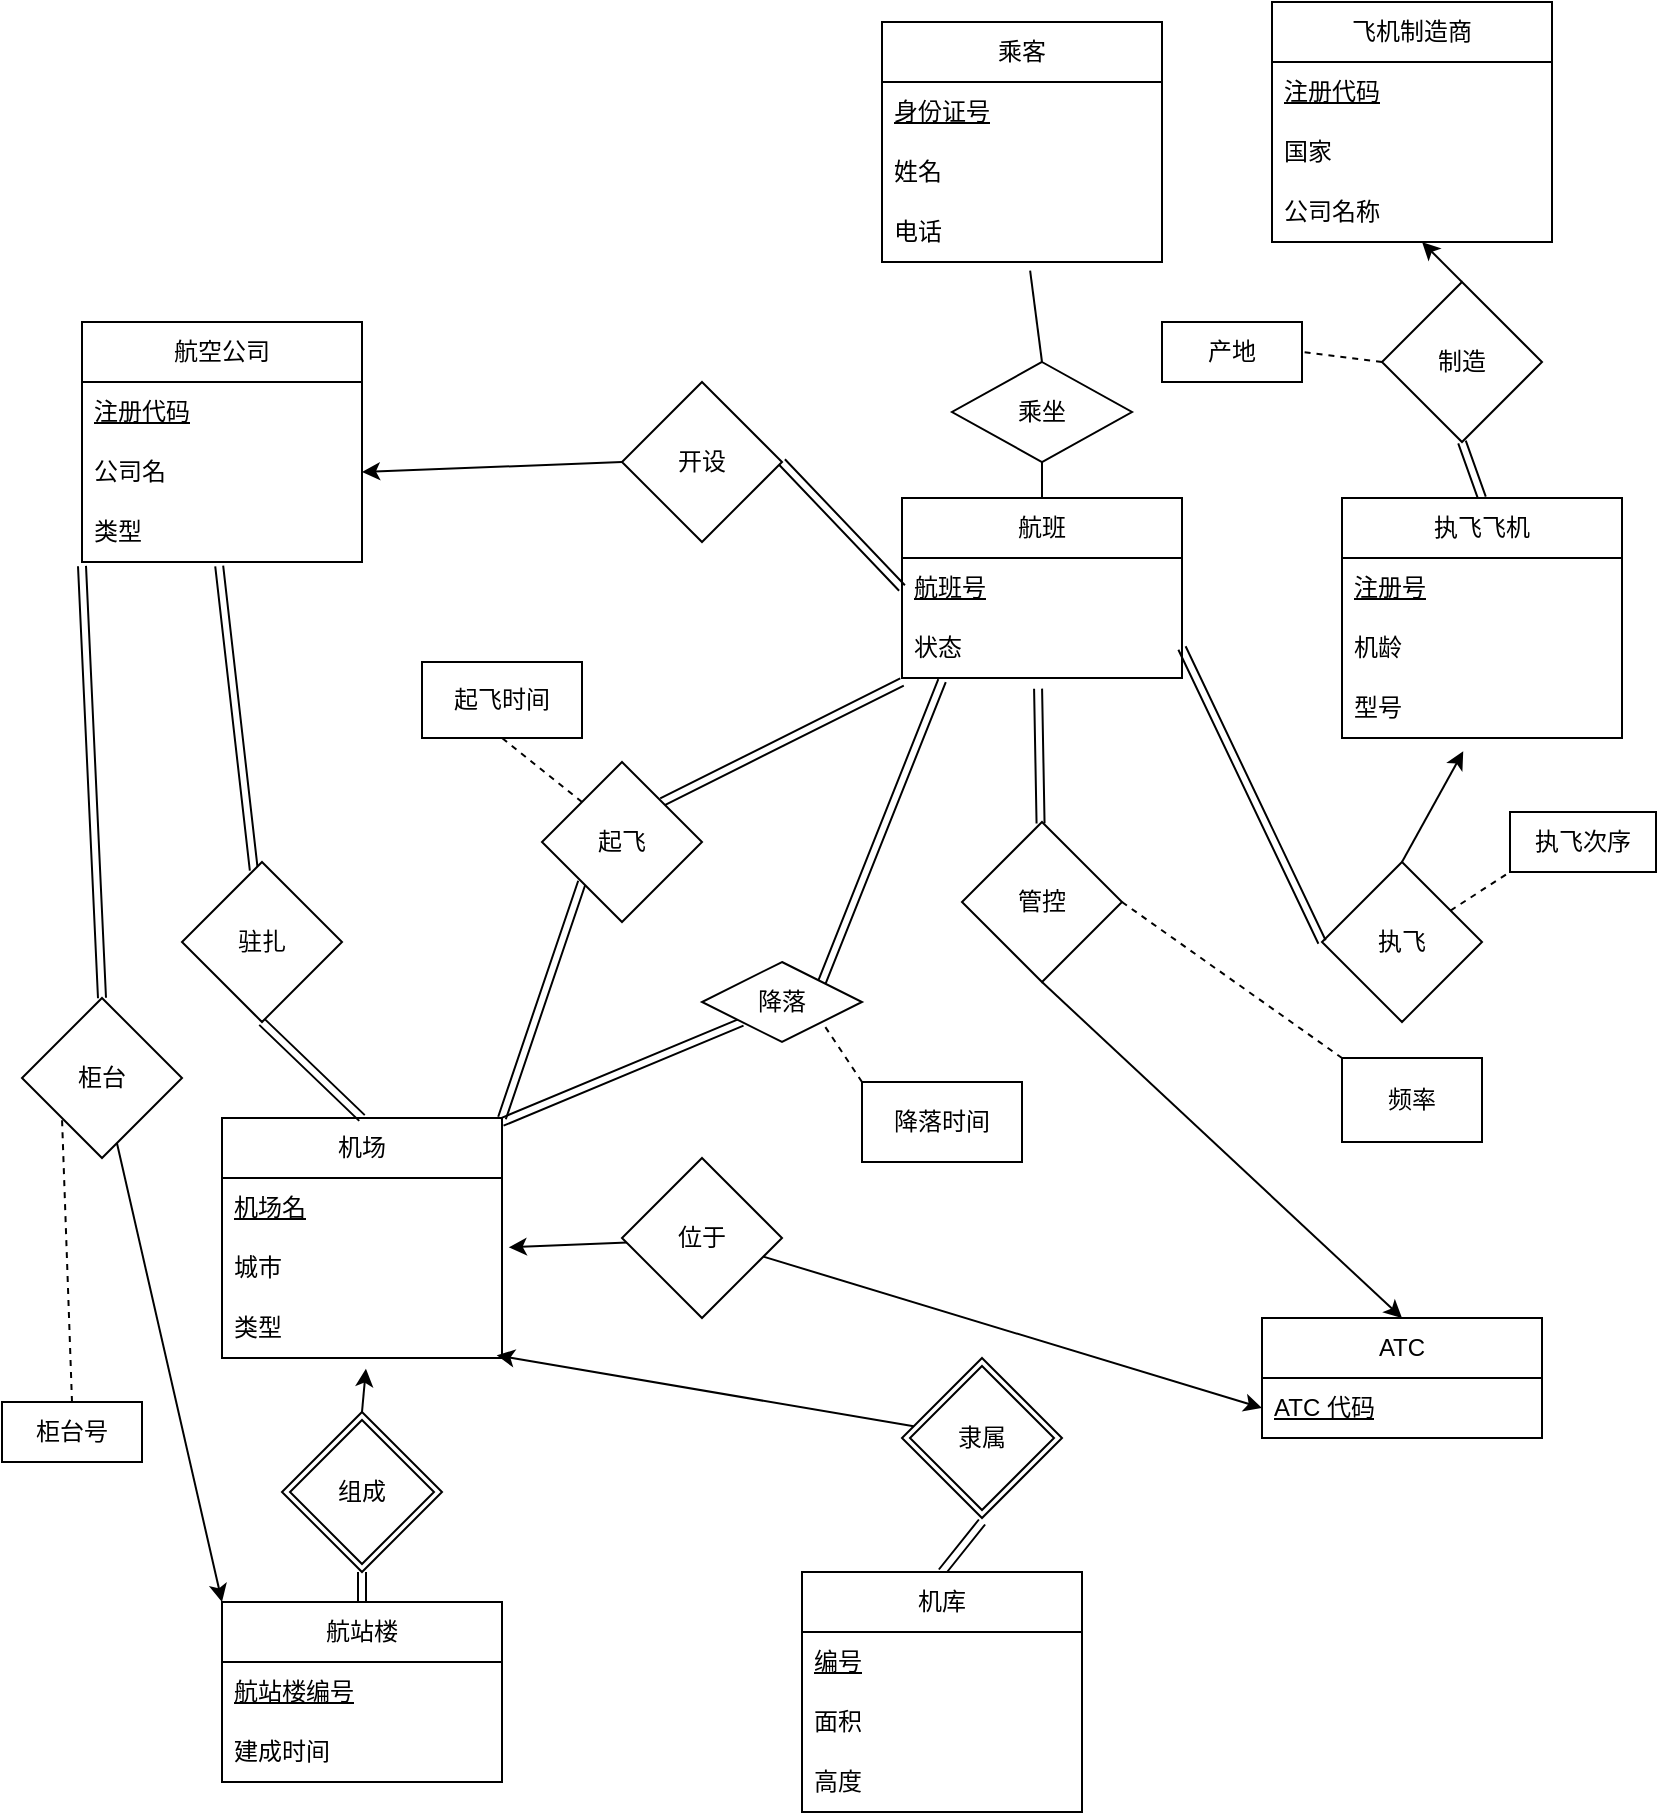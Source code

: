 <mxfile>
    <diagram id="ReE-vvX8GHjKJmfeZAvT" name="第 1 页">
        <mxGraphModel dx="1738" dy="811" grid="1" gridSize="10" guides="1" tooltips="1" connect="1" arrows="0" fold="1" page="1" pageScale="1" pageWidth="827" pageHeight="1169" math="0" shadow="0">
            <root>
                <mxCell id="0"/>
                <mxCell id="1" parent="0"/>
                <mxCell id="2" value="航空公司" style="swimlane;fontStyle=0;childLayout=stackLayout;horizontal=1;startSize=30;horizontalStack=0;resizeParent=1;resizeParentMax=0;resizeLast=0;collapsible=1;marginBottom=0;whiteSpace=wrap;html=1;" parent="1" vertex="1">
                    <mxGeometry x="40" y="200" width="140" height="120" as="geometry"/>
                </mxCell>
                <mxCell id="3" value="&lt;u&gt;注册代码&lt;/u&gt;" style="text;strokeColor=none;fillColor=none;align=left;verticalAlign=middle;spacingLeft=4;spacingRight=4;overflow=hidden;points=[[0,0.5],[1,0.5]];portConstraint=eastwest;rotatable=0;whiteSpace=wrap;html=1;" parent="2" vertex="1">
                    <mxGeometry y="30" width="140" height="30" as="geometry"/>
                </mxCell>
                <mxCell id="4" value="公司名" style="text;strokeColor=none;fillColor=none;align=left;verticalAlign=middle;spacingLeft=4;spacingRight=4;overflow=hidden;points=[[0,0.5],[1,0.5]];portConstraint=eastwest;rotatable=0;whiteSpace=wrap;html=1;" parent="2" vertex="1">
                    <mxGeometry y="60" width="140" height="30" as="geometry"/>
                </mxCell>
                <mxCell id="5" value="类型" style="text;strokeColor=none;fillColor=none;align=left;verticalAlign=middle;spacingLeft=4;spacingRight=4;overflow=hidden;points=[[0,0.5],[1,0.5]];portConstraint=eastwest;rotatable=0;whiteSpace=wrap;html=1;" parent="2" vertex="1">
                    <mxGeometry y="90" width="140" height="30" as="geometry"/>
                </mxCell>
                <mxCell id="6" value="航班" style="swimlane;fontStyle=0;childLayout=stackLayout;horizontal=1;startSize=30;horizontalStack=0;resizeParent=1;resizeParentMax=0;resizeLast=0;collapsible=1;marginBottom=0;whiteSpace=wrap;html=1;" parent="1" vertex="1">
                    <mxGeometry x="450" y="288" width="140" height="90" as="geometry"/>
                </mxCell>
                <mxCell id="7" value="&lt;u&gt;航班号&lt;/u&gt;" style="text;strokeColor=none;fillColor=none;align=left;verticalAlign=middle;spacingLeft=4;spacingRight=4;overflow=hidden;points=[[0,0.5],[1,0.5]];portConstraint=eastwest;rotatable=0;whiteSpace=wrap;html=1;" parent="6" vertex="1">
                    <mxGeometry y="30" width="140" height="30" as="geometry"/>
                </mxCell>
                <mxCell id="9" value="状态" style="text;strokeColor=none;fillColor=none;align=left;verticalAlign=middle;spacingLeft=4;spacingRight=4;overflow=hidden;points=[[0,0.5],[1,0.5]];portConstraint=eastwest;rotatable=0;whiteSpace=wrap;html=1;" parent="6" vertex="1">
                    <mxGeometry y="60" width="140" height="30" as="geometry"/>
                </mxCell>
                <mxCell id="10" value="机场" style="swimlane;fontStyle=0;childLayout=stackLayout;horizontal=1;startSize=30;horizontalStack=0;resizeParent=1;resizeParentMax=0;resizeLast=0;collapsible=1;marginBottom=0;whiteSpace=wrap;html=1;" parent="1" vertex="1">
                    <mxGeometry x="110" y="598" width="140" height="120" as="geometry"/>
                </mxCell>
                <mxCell id="11" value="&lt;u&gt;机场名&lt;/u&gt;" style="text;strokeColor=none;fillColor=none;align=left;verticalAlign=middle;spacingLeft=4;spacingRight=4;overflow=hidden;points=[[0,0.5],[1,0.5]];portConstraint=eastwest;rotatable=0;whiteSpace=wrap;html=1;" parent="10" vertex="1">
                    <mxGeometry y="30" width="140" height="30" as="geometry"/>
                </mxCell>
                <mxCell id="12" value="城市" style="text;strokeColor=none;fillColor=none;align=left;verticalAlign=middle;spacingLeft=4;spacingRight=4;overflow=hidden;points=[[0,0.5],[1,0.5]];portConstraint=eastwest;rotatable=0;whiteSpace=wrap;html=1;" parent="10" vertex="1">
                    <mxGeometry y="60" width="140" height="30" as="geometry"/>
                </mxCell>
                <mxCell id="13" value="类型" style="text;strokeColor=none;fillColor=none;align=left;verticalAlign=middle;spacingLeft=4;spacingRight=4;overflow=hidden;points=[[0,0.5],[1,0.5]];portConstraint=eastwest;rotatable=0;whiteSpace=wrap;html=1;" parent="10" vertex="1">
                    <mxGeometry y="90" width="140" height="30" as="geometry"/>
                </mxCell>
                <mxCell id="14" value="ATC" style="swimlane;fontStyle=0;childLayout=stackLayout;horizontal=1;startSize=30;horizontalStack=0;resizeParent=1;resizeParentMax=0;resizeLast=0;collapsible=1;marginBottom=0;whiteSpace=wrap;html=1;" parent="1" vertex="1">
                    <mxGeometry x="630" y="698" width="140" height="60" as="geometry"/>
                </mxCell>
                <mxCell id="15" value="&lt;u&gt;ATC 代码&lt;/u&gt;" style="text;strokeColor=none;fillColor=none;align=left;verticalAlign=middle;spacingLeft=4;spacingRight=4;overflow=hidden;points=[[0,0.5],[1,0.5]];portConstraint=eastwest;rotatable=0;whiteSpace=wrap;html=1;" parent="14" vertex="1">
                    <mxGeometry y="30" width="140" height="30" as="geometry"/>
                </mxCell>
                <mxCell id="57" style="edgeStyle=none;html=1;exitX=0.5;exitY=0;exitDx=0;exitDy=0;entryX=0.5;entryY=1;entryDx=0;entryDy=0;shape=link;" parent="1" source="18" target="55" edge="1">
                    <mxGeometry relative="1" as="geometry"/>
                </mxCell>
                <mxCell id="18" value="执飞飞机" style="swimlane;fontStyle=0;childLayout=stackLayout;horizontal=1;startSize=30;horizontalStack=0;resizeParent=1;resizeParentMax=0;resizeLast=0;collapsible=1;marginBottom=0;whiteSpace=wrap;html=1;" parent="1" vertex="1">
                    <mxGeometry x="670" y="288" width="140" height="120" as="geometry"/>
                </mxCell>
                <mxCell id="19" value="&lt;u&gt;注册号&lt;/u&gt;" style="text;strokeColor=none;fillColor=none;align=left;verticalAlign=middle;spacingLeft=4;spacingRight=4;overflow=hidden;points=[[0,0.5],[1,0.5]];portConstraint=eastwest;rotatable=0;whiteSpace=wrap;html=1;" parent="18" vertex="1">
                    <mxGeometry y="30" width="140" height="30" as="geometry"/>
                </mxCell>
                <mxCell id="20" value="机龄" style="text;strokeColor=none;fillColor=none;align=left;verticalAlign=middle;spacingLeft=4;spacingRight=4;overflow=hidden;points=[[0,0.5],[1,0.5]];portConstraint=eastwest;rotatable=0;whiteSpace=wrap;html=1;" parent="18" vertex="1">
                    <mxGeometry y="60" width="140" height="30" as="geometry"/>
                </mxCell>
                <mxCell id="21" value="型号" style="text;strokeColor=none;fillColor=none;align=left;verticalAlign=middle;spacingLeft=4;spacingRight=4;overflow=hidden;points=[[0,0.5],[1,0.5]];portConstraint=eastwest;rotatable=0;whiteSpace=wrap;html=1;" parent="18" vertex="1">
                    <mxGeometry y="90" width="140" height="30" as="geometry"/>
                </mxCell>
                <mxCell id="22" value="乘客" style="swimlane;fontStyle=0;childLayout=stackLayout;horizontal=1;startSize=30;horizontalStack=0;resizeParent=1;resizeParentMax=0;resizeLast=0;collapsible=1;marginBottom=0;whiteSpace=wrap;html=1;" parent="1" vertex="1">
                    <mxGeometry x="440" y="50" width="140" height="120" as="geometry"/>
                </mxCell>
                <mxCell id="23" value="&lt;u&gt;身份证号&lt;/u&gt;" style="text;strokeColor=none;fillColor=none;align=left;verticalAlign=middle;spacingLeft=4;spacingRight=4;overflow=hidden;points=[[0,0.5],[1,0.5]];portConstraint=eastwest;rotatable=0;whiteSpace=wrap;html=1;" parent="22" vertex="1">
                    <mxGeometry y="30" width="140" height="30" as="geometry"/>
                </mxCell>
                <mxCell id="24" value="姓名" style="text;strokeColor=none;fillColor=none;align=left;verticalAlign=middle;spacingLeft=4;spacingRight=4;overflow=hidden;points=[[0,0.5],[1,0.5]];portConstraint=eastwest;rotatable=0;whiteSpace=wrap;html=1;" parent="22" vertex="1">
                    <mxGeometry y="60" width="140" height="30" as="geometry"/>
                </mxCell>
                <mxCell id="25" value="电话" style="text;strokeColor=none;fillColor=none;align=left;verticalAlign=middle;spacingLeft=4;spacingRight=4;overflow=hidden;points=[[0,0.5],[1,0.5]];portConstraint=eastwest;rotatable=0;whiteSpace=wrap;html=1;" parent="22" vertex="1">
                    <mxGeometry y="90" width="140" height="30" as="geometry"/>
                </mxCell>
                <mxCell id="26" value="飞机制造商" style="swimlane;fontStyle=0;childLayout=stackLayout;horizontal=1;startSize=30;horizontalStack=0;resizeParent=1;resizeParentMax=0;resizeLast=0;collapsible=1;marginBottom=0;whiteSpace=wrap;html=1;" parent="1" vertex="1">
                    <mxGeometry x="635" y="40" width="140" height="120" as="geometry"/>
                </mxCell>
                <mxCell id="27" value="&lt;u&gt;注册代码&lt;/u&gt;" style="text;strokeColor=none;fillColor=none;align=left;verticalAlign=middle;spacingLeft=4;spacingRight=4;overflow=hidden;points=[[0,0.5],[1,0.5]];portConstraint=eastwest;rotatable=0;whiteSpace=wrap;html=1;" parent="26" vertex="1">
                    <mxGeometry y="30" width="140" height="30" as="geometry"/>
                </mxCell>
                <mxCell id="28" value="国家" style="text;strokeColor=none;fillColor=none;align=left;verticalAlign=middle;spacingLeft=4;spacingRight=4;overflow=hidden;points=[[0,0.5],[1,0.5]];portConstraint=eastwest;rotatable=0;whiteSpace=wrap;html=1;" parent="26" vertex="1">
                    <mxGeometry y="60" width="140" height="30" as="geometry"/>
                </mxCell>
                <mxCell id="102" value="公司名称" style="text;strokeColor=none;fillColor=none;align=left;verticalAlign=middle;spacingLeft=4;spacingRight=4;overflow=hidden;points=[[0,0.5],[1,0.5]];portConstraint=eastwest;rotatable=0;whiteSpace=wrap;html=1;" parent="26" vertex="1">
                    <mxGeometry y="90" width="140" height="30" as="geometry"/>
                </mxCell>
                <mxCell id="51" style="edgeStyle=none;html=1;exitX=0.5;exitY=0;exitDx=0;exitDy=0;entryX=0.5;entryY=1;entryDx=0;entryDy=0;shape=link;" parent="1" source="30" target="49" edge="1">
                    <mxGeometry relative="1" as="geometry"/>
                </mxCell>
                <mxCell id="30" value="航站楼" style="swimlane;fontStyle=0;childLayout=stackLayout;horizontal=1;startSize=30;horizontalStack=0;resizeParent=1;resizeParentMax=0;resizeLast=0;collapsible=1;marginBottom=0;whiteSpace=wrap;html=1;" parent="1" vertex="1">
                    <mxGeometry x="110" y="840" width="140" height="90" as="geometry"/>
                </mxCell>
                <mxCell id="31" value="&lt;u&gt;航站楼编号&lt;/u&gt;" style="text;strokeColor=none;fillColor=none;align=left;verticalAlign=middle;spacingLeft=4;spacingRight=4;overflow=hidden;points=[[0,0.5],[1,0.5]];portConstraint=eastwest;rotatable=0;whiteSpace=wrap;html=1;" parent="30" vertex="1">
                    <mxGeometry y="30" width="140" height="30" as="geometry"/>
                </mxCell>
                <mxCell id="101" value="建成时间" style="text;strokeColor=none;fillColor=none;align=left;verticalAlign=middle;spacingLeft=4;spacingRight=4;overflow=hidden;points=[[0,0.5],[1,0.5]];portConstraint=eastwest;rotatable=0;whiteSpace=wrap;html=1;" parent="30" vertex="1">
                    <mxGeometry y="60" width="140" height="30" as="geometry"/>
                </mxCell>
                <mxCell id="69" style="edgeStyle=none;html=1;exitX=0.5;exitY=0;exitDx=0;exitDy=0;shape=link;" parent="1" source="34" edge="1">
                    <mxGeometry relative="1" as="geometry">
                        <mxPoint x="490" y="800" as="targetPoint"/>
                    </mxGeometry>
                </mxCell>
                <mxCell id="34" value="机库" style="swimlane;fontStyle=0;childLayout=stackLayout;horizontal=1;startSize=30;horizontalStack=0;resizeParent=1;resizeParentMax=0;resizeLast=0;collapsible=1;marginBottom=0;whiteSpace=wrap;html=1;" parent="1" vertex="1">
                    <mxGeometry x="400" y="825" width="140" height="120" as="geometry"/>
                </mxCell>
                <mxCell id="35" value="&lt;u&gt;编号&lt;/u&gt;" style="text;strokeColor=none;fillColor=none;align=left;verticalAlign=middle;spacingLeft=4;spacingRight=4;overflow=hidden;points=[[0,0.5],[1,0.5]];portConstraint=eastwest;rotatable=0;whiteSpace=wrap;html=1;" parent="34" vertex="1">
                    <mxGeometry y="30" width="140" height="30" as="geometry"/>
                </mxCell>
                <mxCell id="40" value="面积" style="text;strokeColor=none;fillColor=none;align=left;verticalAlign=middle;spacingLeft=4;spacingRight=4;overflow=hidden;points=[[0,0.5],[1,0.5]];portConstraint=eastwest;rotatable=0;whiteSpace=wrap;html=1;" parent="34" vertex="1">
                    <mxGeometry y="60" width="140" height="30" as="geometry"/>
                </mxCell>
                <mxCell id="41" value="高度" style="text;strokeColor=none;fillColor=none;align=left;verticalAlign=middle;spacingLeft=4;spacingRight=4;overflow=hidden;points=[[0,0.5],[1,0.5]];portConstraint=eastwest;rotatable=0;whiteSpace=wrap;html=1;" parent="34" vertex="1">
                    <mxGeometry y="90" width="140" height="30" as="geometry"/>
                </mxCell>
                <mxCell id="44" style="edgeStyle=none;html=1;entryX=1;entryY=0.5;entryDx=0;entryDy=0;exitX=0;exitY=0.5;exitDx=0;exitDy=0;" parent="1" source="43" target="4" edge="1">
                    <mxGeometry relative="1" as="geometry">
                        <mxPoint x="334.444" y="352.444" as="sourcePoint"/>
                    </mxGeometry>
                </mxCell>
                <mxCell id="45" style="edgeStyle=none;html=1;exitX=1;exitY=0.5;exitDx=0;exitDy=0;entryX=0;entryY=0.5;entryDx=0;entryDy=0;shape=link;" parent="1" source="43" target="7" edge="1">
                    <mxGeometry relative="1" as="geometry"/>
                </mxCell>
                <mxCell id="43" value="开设" style="rhombus;whiteSpace=wrap;html=1;" parent="1" vertex="1">
                    <mxGeometry x="310" y="230" width="80" height="80" as="geometry"/>
                </mxCell>
                <mxCell id="47" style="edgeStyle=none;shape=link;html=1;entryX=0.49;entryY=1.067;entryDx=0;entryDy=0;entryPerimeter=0;" parent="1" source="46" target="5" edge="1">
                    <mxGeometry relative="1" as="geometry"/>
                </mxCell>
                <mxCell id="48" style="edgeStyle=none;shape=link;html=1;exitX=0.5;exitY=1;exitDx=0;exitDy=0;entryX=0.5;entryY=0;entryDx=0;entryDy=0;" parent="1" source="46" target="10" edge="1">
                    <mxGeometry relative="1" as="geometry"/>
                </mxCell>
                <mxCell id="46" value="驻扎" style="rhombus;whiteSpace=wrap;html=1;" parent="1" vertex="1">
                    <mxGeometry x="90" y="470" width="80" height="80" as="geometry"/>
                </mxCell>
                <mxCell id="50" style="edgeStyle=none;html=1;exitX=0.5;exitY=0;exitDx=0;exitDy=0;entryX=0.514;entryY=1.178;entryDx=0;entryDy=0;entryPerimeter=0;" parent="1" source="49" target="13" edge="1">
                    <mxGeometry relative="1" as="geometry"/>
                </mxCell>
                <mxCell id="49" value="组成" style="rhombus;whiteSpace=wrap;html=1;double=1;" parent="1" vertex="1">
                    <mxGeometry x="140" y="745" width="80" height="80" as="geometry"/>
                </mxCell>
                <mxCell id="53" style="edgeStyle=none;html=1;exitX=0.5;exitY=1;exitDx=0;exitDy=0;entryX=0.5;entryY=0;entryDx=0;entryDy=0;" parent="1" source="52" target="14" edge="1">
                    <mxGeometry relative="1" as="geometry"/>
                </mxCell>
                <mxCell id="54" style="edgeStyle=none;html=1;entryX=0.486;entryY=1.178;entryDx=0;entryDy=0;entryPerimeter=0;shape=link;" parent="1" source="52" target="9" edge="1">
                    <mxGeometry relative="1" as="geometry"/>
                </mxCell>
                <mxCell id="52" value="管控" style="rhombus;whiteSpace=wrap;html=1;" parent="1" vertex="1">
                    <mxGeometry x="480" y="450" width="80" height="80" as="geometry"/>
                </mxCell>
                <mxCell id="56" style="edgeStyle=none;html=1;exitX=0.5;exitY=0;exitDx=0;exitDy=0;entryX=0.536;entryY=1;entryDx=0;entryDy=0;entryPerimeter=0;" parent="1" source="55" target="102" edge="1">
                    <mxGeometry relative="1" as="geometry"/>
                </mxCell>
                <mxCell id="55" value="制造" style="rhombus;whiteSpace=wrap;html=1;" parent="1" vertex="1">
                    <mxGeometry x="690" y="180" width="80" height="80" as="geometry"/>
                </mxCell>
                <mxCell id="58" value="乘坐" style="rhombus;whiteSpace=wrap;html=1;" parent="1" vertex="1">
                    <mxGeometry x="475" y="220" width="90" height="50" as="geometry"/>
                </mxCell>
                <mxCell id="62" style="edgeStyle=none;html=1;entryX=0;entryY=0.5;entryDx=0;entryDy=0;" parent="1" source="61" target="15" edge="1">
                    <mxGeometry relative="1" as="geometry"/>
                </mxCell>
                <mxCell id="63" style="edgeStyle=none;html=1;entryX=1.024;entryY=0.156;entryDx=0;entryDy=0;entryPerimeter=0;" parent="1" target="12" edge="1">
                    <mxGeometry relative="1" as="geometry">
                        <mxPoint x="331.543" y="659.543" as="sourcePoint"/>
                    </mxGeometry>
                </mxCell>
                <mxCell id="61" value="位于" style="rhombus;whiteSpace=wrap;html=1;" parent="1" vertex="1">
                    <mxGeometry x="310" y="618" width="80" height="80" as="geometry"/>
                </mxCell>
                <mxCell id="65" style="edgeStyle=none;html=1;exitX=0.5;exitY=0;exitDx=0;exitDy=0;entryX=0.433;entryY=1.222;entryDx=0;entryDy=0;entryPerimeter=0;" parent="1" source="64" target="21" edge="1">
                    <mxGeometry relative="1" as="geometry"/>
                </mxCell>
                <mxCell id="64" value="执飞" style="rhombus;whiteSpace=wrap;html=1;" parent="1" vertex="1">
                    <mxGeometry x="660" y="470" width="80" height="80" as="geometry"/>
                </mxCell>
                <mxCell id="66" style="edgeStyle=none;html=1;exitX=1;exitY=0.5;exitDx=0;exitDy=0;entryX=0;entryY=0.5;entryDx=0;entryDy=0;shape=link;" parent="1" source="9" target="64" edge="1">
                    <mxGeometry relative="1" as="geometry"/>
                </mxCell>
                <mxCell id="68" style="edgeStyle=none;html=1;entryX=0.981;entryY=0.956;entryDx=0;entryDy=0;entryPerimeter=0;" parent="1" source="67" target="13" edge="1">
                    <mxGeometry relative="1" as="geometry"/>
                </mxCell>
                <mxCell id="67" value="隶属" style="rhombus;whiteSpace=wrap;html=1;double=1;" parent="1" vertex="1">
                    <mxGeometry x="450" y="718" width="80" height="80" as="geometry"/>
                </mxCell>
                <mxCell id="71" style="edgeStyle=none;html=1;entryX=0;entryY=0;entryDx=0;entryDy=0;" parent="1" source="70" target="30" edge="1">
                    <mxGeometry relative="1" as="geometry"/>
                </mxCell>
                <mxCell id="72" style="edgeStyle=none;html=1;exitX=0.5;exitY=0;exitDx=0;exitDy=0;entryX=0;entryY=1.067;entryDx=0;entryDy=0;entryPerimeter=0;shape=link;" parent="1" source="70" target="5" edge="1">
                    <mxGeometry relative="1" as="geometry"/>
                </mxCell>
                <mxCell id="70" value="柜台" style="rhombus;whiteSpace=wrap;html=1;" parent="1" vertex="1">
                    <mxGeometry x="10" y="538" width="80" height="80" as="geometry"/>
                </mxCell>
                <mxCell id="74" style="edgeStyle=none;shape=link;html=1;exitX=1;exitY=0;exitDx=0;exitDy=0;" parent="1" source="73" edge="1">
                    <mxGeometry relative="1" as="geometry">
                        <mxPoint x="450" y="380" as="targetPoint"/>
                    </mxGeometry>
                </mxCell>
                <mxCell id="75" style="edgeStyle=none;html=1;exitX=0;exitY=1;exitDx=0;exitDy=0;entryX=1;entryY=0;entryDx=0;entryDy=0;shape=link;" parent="1" source="73" target="10" edge="1">
                    <mxGeometry relative="1" as="geometry"/>
                </mxCell>
                <mxCell id="73" value="起飞" style="rhombus;whiteSpace=wrap;html=1;" parent="1" vertex="1">
                    <mxGeometry x="270" y="420" width="80" height="80" as="geometry"/>
                </mxCell>
                <mxCell id="77" style="edgeStyle=none;html=1;exitX=1;exitY=0;exitDx=0;exitDy=0;entryX=0.143;entryY=1.044;entryDx=0;entryDy=0;entryPerimeter=0;shape=link;" parent="1" source="76" target="9" edge="1">
                    <mxGeometry relative="1" as="geometry"/>
                </mxCell>
                <mxCell id="78" style="edgeStyle=none;shape=link;html=1;exitX=0;exitY=1;exitDx=0;exitDy=0;" parent="1" source="76" edge="1">
                    <mxGeometry relative="1" as="geometry">
                        <mxPoint x="250" y="600" as="targetPoint"/>
                    </mxGeometry>
                </mxCell>
                <mxCell id="76" value="降落" style="rhombus;whiteSpace=wrap;html=1;" parent="1" vertex="1">
                    <mxGeometry x="350" y="520" width="80" height="40" as="geometry"/>
                </mxCell>
                <mxCell id="83" value="起飞时间" style="rounded=0;whiteSpace=wrap;html=1;" parent="1" vertex="1">
                    <mxGeometry x="210" y="370" width="80" height="38" as="geometry"/>
                </mxCell>
                <mxCell id="86" value="" style="endArrow=none;html=1;strokeWidth=2;strokeColor=none;shape=link;" parent="1" edge="1">
                    <mxGeometry width="50" height="50" relative="1" as="geometry">
                        <mxPoint x="200" y="490" as="sourcePoint"/>
                        <mxPoint x="250" y="440" as="targetPoint"/>
                    </mxGeometry>
                </mxCell>
                <mxCell id="87" value="" style="endArrow=none;dashed=1;html=1;strokeColor=default;bendable=1;movable=1;anchorPointDirection=1;entryX=0.5;entryY=1;entryDx=0;entryDy=0;" parent="1" target="83" edge="1">
                    <mxGeometry width="50" height="50" relative="1" as="geometry">
                        <mxPoint x="290" y="440" as="sourcePoint"/>
                        <mxPoint x="400" y="450" as="targetPoint"/>
                    </mxGeometry>
                </mxCell>
                <mxCell id="88" value="降落时间" style="rounded=0;whiteSpace=wrap;html=1;" parent="1" vertex="1">
                    <mxGeometry x="430" y="580" width="80" height="40" as="geometry"/>
                </mxCell>
                <mxCell id="89" value="" style="endArrow=none;dashed=1;html=1;strokeColor=default;entryX=1;entryY=1;entryDx=0;entryDy=0;exitX=0;exitY=0;exitDx=0;exitDy=0;" parent="1" source="88" target="76" edge="1">
                    <mxGeometry width="50" height="50" relative="1" as="geometry">
                        <mxPoint x="380" y="620" as="sourcePoint"/>
                        <mxPoint x="430" y="570" as="targetPoint"/>
                    </mxGeometry>
                </mxCell>
                <mxCell id="90" value="频率" style="rounded=0;whiteSpace=wrap;html=1;" parent="1" vertex="1">
                    <mxGeometry x="670" y="568" width="70" height="42" as="geometry"/>
                </mxCell>
                <mxCell id="91" value="" style="endArrow=none;dashed=1;html=1;strokeColor=default;exitX=1;exitY=0.5;exitDx=0;exitDy=0;entryX=0;entryY=0;entryDx=0;entryDy=0;" parent="1" source="52" target="90" edge="1">
                    <mxGeometry width="50" height="50" relative="1" as="geometry">
                        <mxPoint x="590" y="570" as="sourcePoint"/>
                        <mxPoint x="640" y="520" as="targetPoint"/>
                    </mxGeometry>
                </mxCell>
                <mxCell id="92" value="产地" style="rounded=0;whiteSpace=wrap;html=1;" parent="1" vertex="1">
                    <mxGeometry x="580" y="200" width="70" height="30" as="geometry"/>
                </mxCell>
                <mxCell id="93" value="" style="endArrow=none;dashed=1;html=1;strokeColor=default;entryX=1;entryY=0.5;entryDx=0;entryDy=0;exitX=0;exitY=0.5;exitDx=0;exitDy=0;" parent="1" source="55" target="92" edge="1">
                    <mxGeometry width="50" height="50" relative="1" as="geometry">
                        <mxPoint x="620" y="310" as="sourcePoint"/>
                        <mxPoint x="670" y="260" as="targetPoint"/>
                    </mxGeometry>
                </mxCell>
                <mxCell id="96" value="柜台号" style="rounded=0;whiteSpace=wrap;html=1;" parent="1" vertex="1">
                    <mxGeometry y="740" width="70" height="30" as="geometry"/>
                </mxCell>
                <mxCell id="98" value="" style="endArrow=none;dashed=1;html=1;entryX=0;entryY=1;entryDx=0;entryDy=0;exitX=0.5;exitY=0;exitDx=0;exitDy=0;" parent="1" source="96" target="70" edge="1">
                    <mxGeometry width="50" height="50" relative="1" as="geometry">
                        <mxPoint x="40" y="870" as="sourcePoint"/>
                        <mxPoint x="90" y="820" as="targetPoint"/>
                    </mxGeometry>
                </mxCell>
                <mxCell id="99" value="执飞次序" style="rounded=0;whiteSpace=wrap;html=1;" parent="1" vertex="1">
                    <mxGeometry x="754" y="445" width="73" height="30" as="geometry"/>
                </mxCell>
                <mxCell id="100" value="" style="endArrow=none;dashed=1;html=1;entryX=0;entryY=1;entryDx=0;entryDy=0;" parent="1" source="64" target="99" edge="1">
                    <mxGeometry width="50" height="50" relative="1" as="geometry">
                        <mxPoint x="740" y="560" as="sourcePoint"/>
                        <mxPoint x="810.711" y="510" as="targetPoint"/>
                    </mxGeometry>
                </mxCell>
                <mxCell id="103" value="" style="endArrow=none;html=1;exitX=0.5;exitY=0;exitDx=0;exitDy=0;entryX=0.5;entryY=1;entryDx=0;entryDy=0;" parent="1" source="6" target="58" edge="1">
                    <mxGeometry width="50" height="50" relative="1" as="geometry">
                        <mxPoint x="560" y="290" as="sourcePoint"/>
                        <mxPoint x="610" y="240" as="targetPoint"/>
                    </mxGeometry>
                </mxCell>
                <mxCell id="104" value="" style="endArrow=none;html=1;entryX=0.529;entryY=1.144;entryDx=0;entryDy=0;entryPerimeter=0;exitX=0.5;exitY=0;exitDx=0;exitDy=0;" edge="1" parent="1" source="58" target="25">
                    <mxGeometry width="50" height="50" relative="1" as="geometry">
                        <mxPoint x="350" y="230" as="sourcePoint"/>
                        <mxPoint x="400" y="180" as="targetPoint"/>
                    </mxGeometry>
                </mxCell>
            </root>
        </mxGraphModel>
    </diagram>
</mxfile>